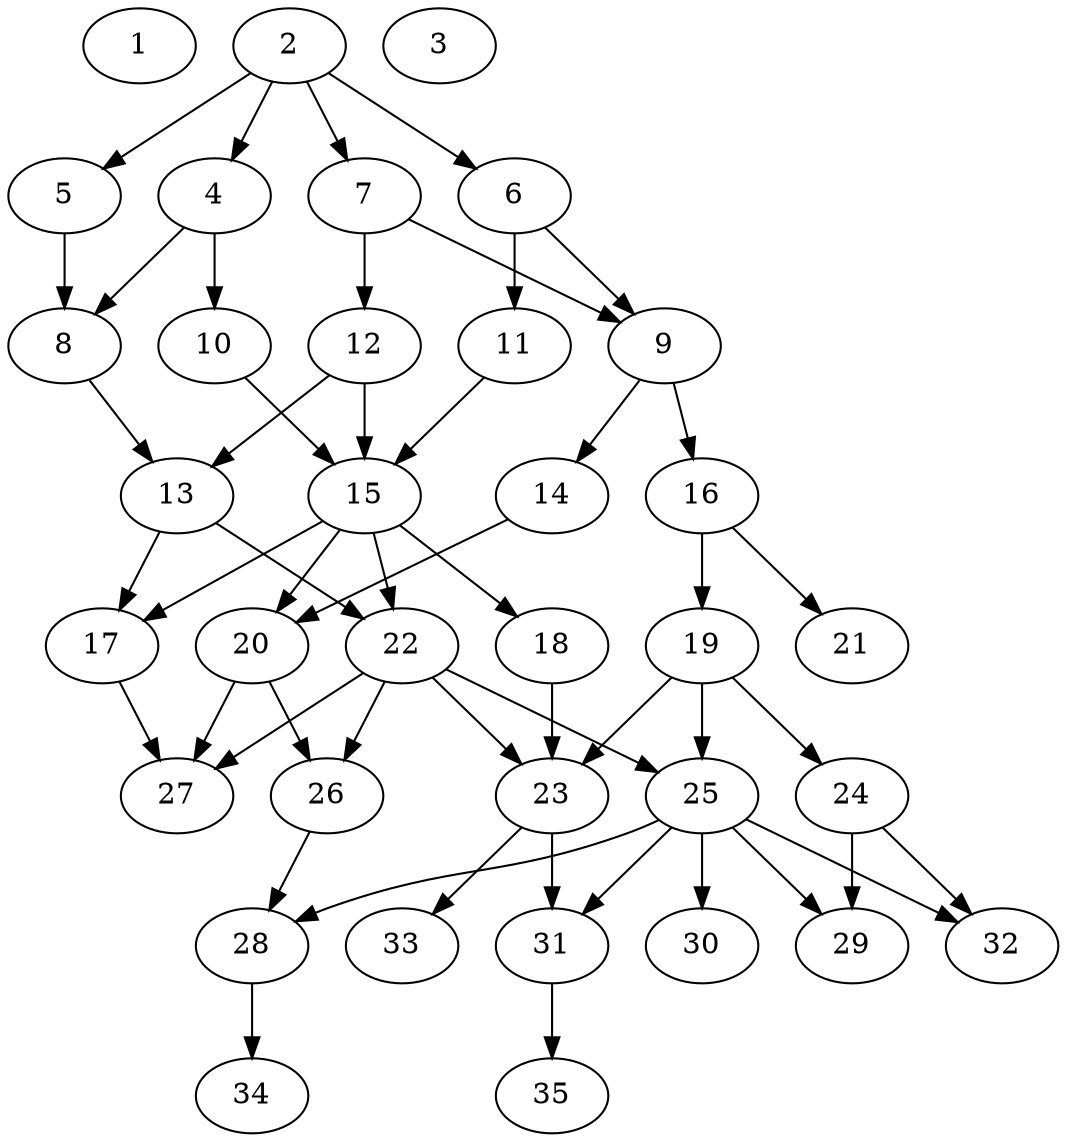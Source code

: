 // DAG automatically generated by daggen at Thu Oct  3 14:05:37 2019
// ./daggen --dot -n 35 --ccr 0.4 --fat 0.5 --regular 0.7 --density 0.5 --mindata 5242880 --maxdata 52428800 
digraph G {
  1 [size="81052160", alpha="0.16", expect_size="32420864"] 
  2 [size="77102080", alpha="0.08", expect_size="30840832"] 
  2 -> 4 [size ="30840832"]
  2 -> 5 [size ="30840832"]
  2 -> 6 [size ="30840832"]
  2 -> 7 [size ="30840832"]
  3 [size="62446080", alpha="0.11", expect_size="24978432"] 
  4 [size="117957120", alpha="0.12", expect_size="47182848"] 
  4 -> 8 [size ="47182848"]
  4 -> 10 [size ="47182848"]
  5 [size="34109440", alpha="0.12", expect_size="13643776"] 
  5 -> 8 [size ="13643776"]
  6 [size="101253120", alpha="0.13", expect_size="40501248"] 
  6 -> 9 [size ="40501248"]
  6 -> 11 [size ="40501248"]
  7 [size="17830400", alpha="0.12", expect_size="7132160"] 
  7 -> 9 [size ="7132160"]
  7 -> 12 [size ="7132160"]
  8 [size="92280320", alpha="0.14", expect_size="36912128"] 
  8 -> 13 [size ="36912128"]
  9 [size="21667840", alpha="0.19", expect_size="8667136"] 
  9 -> 14 [size ="8667136"]
  9 -> 16 [size ="8667136"]
  10 [size="17006080", alpha="0.17", expect_size="6802432"] 
  10 -> 15 [size ="6802432"]
  11 [size="123176960", alpha="0.09", expect_size="49270784"] 
  11 -> 15 [size ="49270784"]
  12 [size="101232640", alpha="0.04", expect_size="40493056"] 
  12 -> 13 [size ="40493056"]
  12 -> 15 [size ="40493056"]
  13 [size="30402560", alpha="0.16", expect_size="12161024"] 
  13 -> 17 [size ="12161024"]
  13 -> 22 [size ="12161024"]
  14 [size="97126400", alpha="0.03", expect_size="38850560"] 
  14 -> 20 [size ="38850560"]
  15 [size="51294720", alpha="0.03", expect_size="20517888"] 
  15 -> 17 [size ="20517888"]
  15 -> 18 [size ="20517888"]
  15 -> 20 [size ="20517888"]
  15 -> 22 [size ="20517888"]
  16 [size="121920000", alpha="0.07", expect_size="48768000"] 
  16 -> 19 [size ="48768000"]
  16 -> 21 [size ="48768000"]
  17 [size="83576320", alpha="0.11", expect_size="33430528"] 
  17 -> 27 [size ="33430528"]
  18 [size="35174400", alpha="0.00", expect_size="14069760"] 
  18 -> 23 [size ="14069760"]
  19 [size="118476800", alpha="0.06", expect_size="47390720"] 
  19 -> 23 [size ="47390720"]
  19 -> 24 [size ="47390720"]
  19 -> 25 [size ="47390720"]
  20 [size="113400320", alpha="0.02", expect_size="45360128"] 
  20 -> 26 [size ="45360128"]
  20 -> 27 [size ="45360128"]
  21 [size="98076160", alpha="0.10", expect_size="39230464"] 
  22 [size="34132480", alpha="0.09", expect_size="13652992"] 
  22 -> 23 [size ="13652992"]
  22 -> 25 [size ="13652992"]
  22 -> 26 [size ="13652992"]
  22 -> 27 [size ="13652992"]
  23 [size="55244800", alpha="0.16", expect_size="22097920"] 
  23 -> 31 [size ="22097920"]
  23 -> 33 [size ="22097920"]
  24 [size="29278720", alpha="0.01", expect_size="11711488"] 
  24 -> 29 [size ="11711488"]
  24 -> 32 [size ="11711488"]
  25 [size="44126720", alpha="0.09", expect_size="17650688"] 
  25 -> 28 [size ="17650688"]
  25 -> 29 [size ="17650688"]
  25 -> 30 [size ="17650688"]
  25 -> 31 [size ="17650688"]
  25 -> 32 [size ="17650688"]
  26 [size="59619840", alpha="0.12", expect_size="23847936"] 
  26 -> 28 [size ="23847936"]
  27 [size="101104640", alpha="0.16", expect_size="40441856"] 
  28 [size="47802880", alpha="0.14", expect_size="19121152"] 
  28 -> 34 [size ="19121152"]
  29 [size="50575360", alpha="0.13", expect_size="20230144"] 
  30 [size="86609920", alpha="0.13", expect_size="34643968"] 
  31 [size="100736000", alpha="0.11", expect_size="40294400"] 
  31 -> 35 [size ="40294400"]
  32 [size="42938880", alpha="0.04", expect_size="17175552"] 
  33 [size="95180800", alpha="0.00", expect_size="38072320"] 
  34 [size="70868480", alpha="0.11", expect_size="28347392"] 
  35 [size="74851840", alpha="0.08", expect_size="29940736"] 
}
